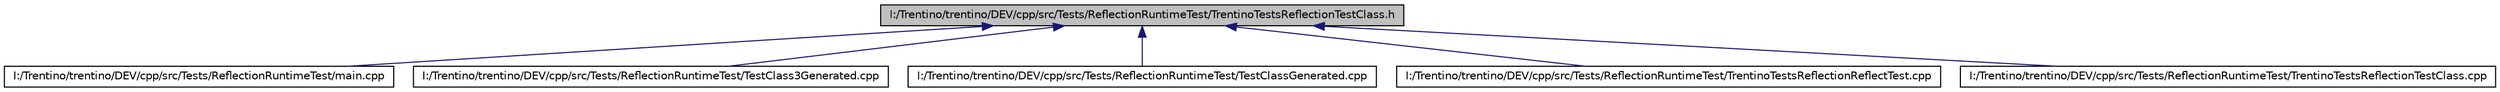digraph G
{
  edge [fontname="Helvetica",fontsize="10",labelfontname="Helvetica",labelfontsize="10"];
  node [fontname="Helvetica",fontsize="10",shape=record];
  Node1 [label="I:/Trentino/trentino/DEV/cpp/src/Tests/ReflectionRuntimeTest/TrentinoTestsReflectionTestClass.h",height=0.2,width=0.4,color="black", fillcolor="grey75", style="filled" fontcolor="black"];
  Node1 -> Node2 [dir="back",color="midnightblue",fontsize="10",style="solid",fontname="Helvetica"];
  Node2 [label="I:/Trentino/trentino/DEV/cpp/src/Tests/ReflectionRuntimeTest/main.cpp",height=0.2,width=0.4,color="black", fillcolor="white", style="filled",URL="$_tests_2_reflection_runtime_test_2_main_8cpp.html"];
  Node1 -> Node3 [dir="back",color="midnightblue",fontsize="10",style="solid",fontname="Helvetica"];
  Node3 [label="I:/Trentino/trentino/DEV/cpp/src/Tests/ReflectionRuntimeTest/TestClass3Generated.cpp",height=0.2,width=0.4,color="black", fillcolor="white", style="filled",URL="$_test_class3_generated_8cpp.html"];
  Node1 -> Node4 [dir="back",color="midnightblue",fontsize="10",style="solid",fontname="Helvetica"];
  Node4 [label="I:/Trentino/trentino/DEV/cpp/src/Tests/ReflectionRuntimeTest/TestClassGenerated.cpp",height=0.2,width=0.4,color="black", fillcolor="white", style="filled",URL="$_test_class_generated_8cpp.html"];
  Node1 -> Node5 [dir="back",color="midnightblue",fontsize="10",style="solid",fontname="Helvetica"];
  Node5 [label="I:/Trentino/trentino/DEV/cpp/src/Tests/ReflectionRuntimeTest/TrentinoTestsReflectionReflectTest.cpp",height=0.2,width=0.4,color="black", fillcolor="white", style="filled",URL="$_trentino_tests_reflection_reflect_test_8cpp.html"];
  Node1 -> Node6 [dir="back",color="midnightblue",fontsize="10",style="solid",fontname="Helvetica"];
  Node6 [label="I:/Trentino/trentino/DEV/cpp/src/Tests/ReflectionRuntimeTest/TrentinoTestsReflectionTestClass.cpp",height=0.2,width=0.4,color="black", fillcolor="white", style="filled",URL="$_trentino_tests_reflection_test_class_8cpp.html"];
}
